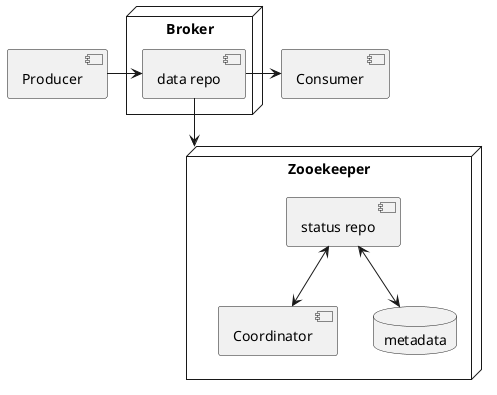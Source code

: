  @startuml
 component Consumer
 component Producer
 node Zooekeeper {
 component Coordinator
 component "status repo" as status
 database metadata
 }

 node Broker {
 component "data repo" as data
 }
 Producer -right-> data
 data -right-> Consumer


 status <-down-> metadata
 status <-down-> Coordinator

 data -down-> Zooekeeper

 @enduml